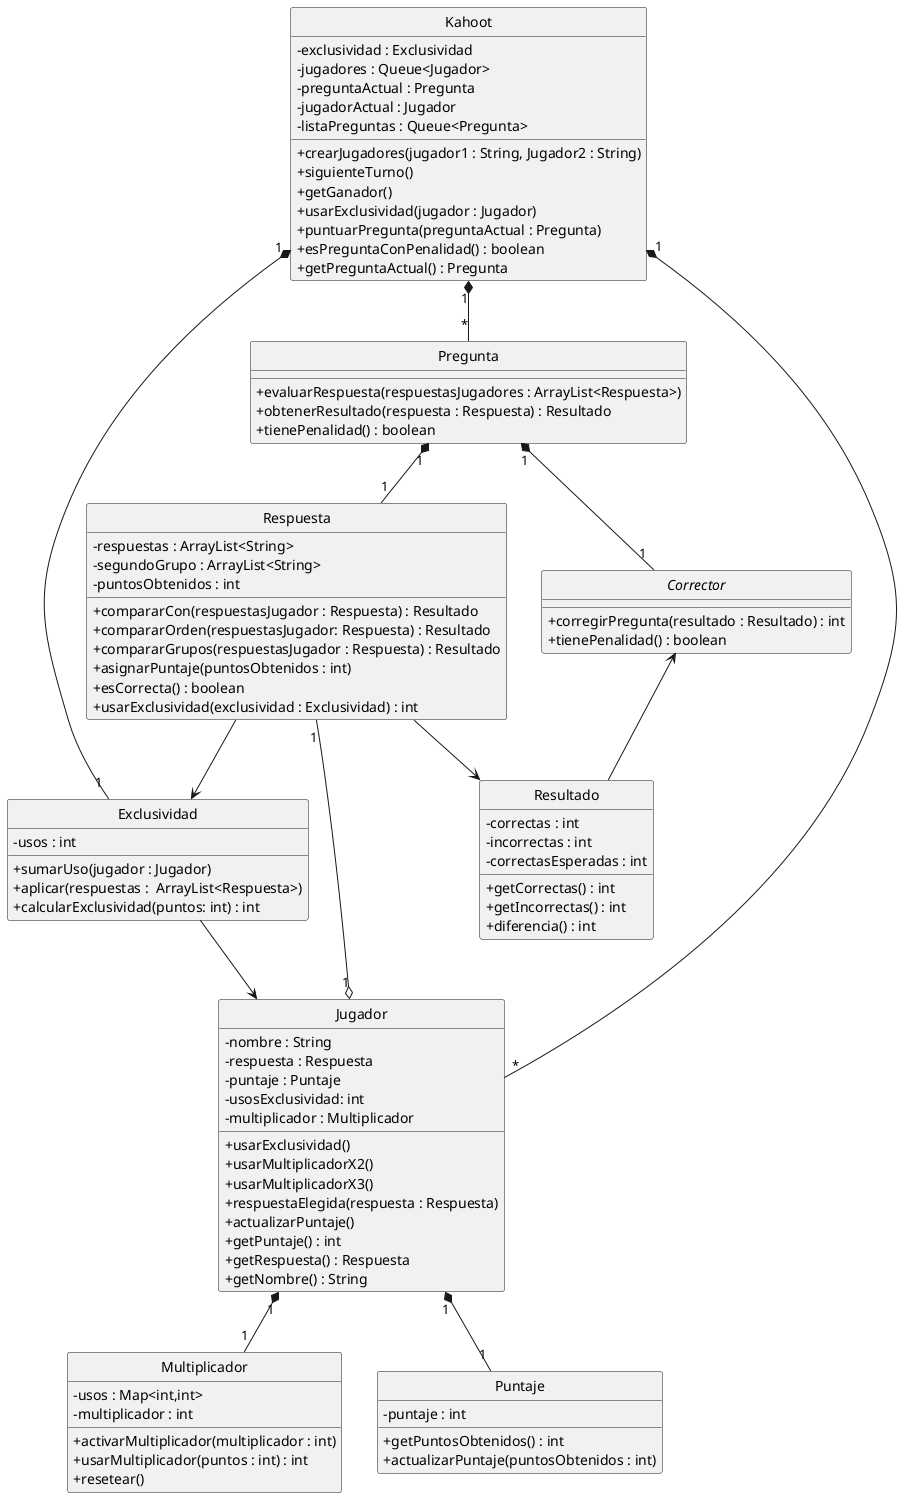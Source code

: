 @startuml AlgoHoot
hide circle
interface Corrector{
    + corregirPregunta(resultado : Resultado) : int
    + tienePenalidad() : boolean
}
class Jugador{
    - nombre : String
    - respuesta : Respuesta
    - puntaje : Puntaje
    - usosExclusividad: int
    - multiplicador : Multiplicador
    + usarExclusividad()
    + usarMultiplicadorX2()
    + usarMultiplicadorX3()
    + respuestaElegida(respuesta : Respuesta)
    + actualizarPuntaje()
    + getPuntaje() : int
    + getRespuesta() : Respuesta
    + getNombre() : String
}
class Multiplicador{
    - usos : Map<int,int>
    - multiplicador : int
    + activarMultiplicador(multiplicador : int)
    + usarMultiplicador(puntos : int) : int
    + resetear()
}
class Exclusividad{
    - usos : int
    + sumarUso(jugador : Jugador)
    + aplicar(respuestas :  ArrayList<Respuesta>)
    + calcularExclusividad(puntos: int) : int
}
class Puntaje{
    - puntaje : int
    + getPuntosObtenidos() : int
    + actualizarPuntaje(puntosObtenidos : int)
}
class Pregunta{
    + evaluarRespuesta(respuestasJugadores : ArrayList<Respuesta>)
    + obtenerResultado(respuesta : Respuesta) : Resultado
    + tienePenalidad() : boolean
}
class Kahoot{
    - exclusividad : Exclusividad
    - jugadores : Queue<Jugador>
    - preguntaActual : Pregunta
    - jugadorActual : Jugador
    - listaPreguntas : Queue<Pregunta>
    + crearJugadores(jugador1 : String, Jugador2 : String)
    + siguienteTurno()
    + getGanador()
    + usarExclusividad(jugador : Jugador)
    + puntuarPregunta(preguntaActual : Pregunta)
    + esPreguntaConPenalidad() : boolean
    + getPreguntaActual() : Pregunta
}
class Respuesta{
    - respuestas : ArrayList<String>
    - segundoGrupo : ArrayList<String>
    - puntosObtenidos : int
    + compararCon(respuestasJugador : Respuesta) : Resultado
    + compararOrden(respuestasJugador: Respuesta) : Resultado
    + compararGrupos(respuestasJugador : Respuesta) : Resultado
    + asignarPuntaje(puntosObtenidos : int)
    + esCorrecta() : boolean
    + usarExclusividad(exclusividad : Exclusividad) : int
}
class Resultado{
    - correctas : int
    - incorrectas : int
    - correctasEsperadas : int
    + getCorrectas() : int
    + getIncorrectas() : int
    + diferencia() : int
}
Pregunta "1" *-- "1" Respuesta
Pregunta "1" *-- "1" Corrector

Kahoot "1" *-- "*" Jugador
Kahoot "1" *-- "*" Pregunta
Kahoot "1" *-- "1" Exclusividad

Corrector <-- Resultado

Jugador "1" o-- "1" Respuesta
Jugador "1" *-- "1" Puntaje
Jugador "1" *-- "1" Multiplicador


Respuesta --> Resultado
Respuesta --> Exclusividad

Exclusividad --> Jugador

skinparam classAttributeIconSize 0

@enduml